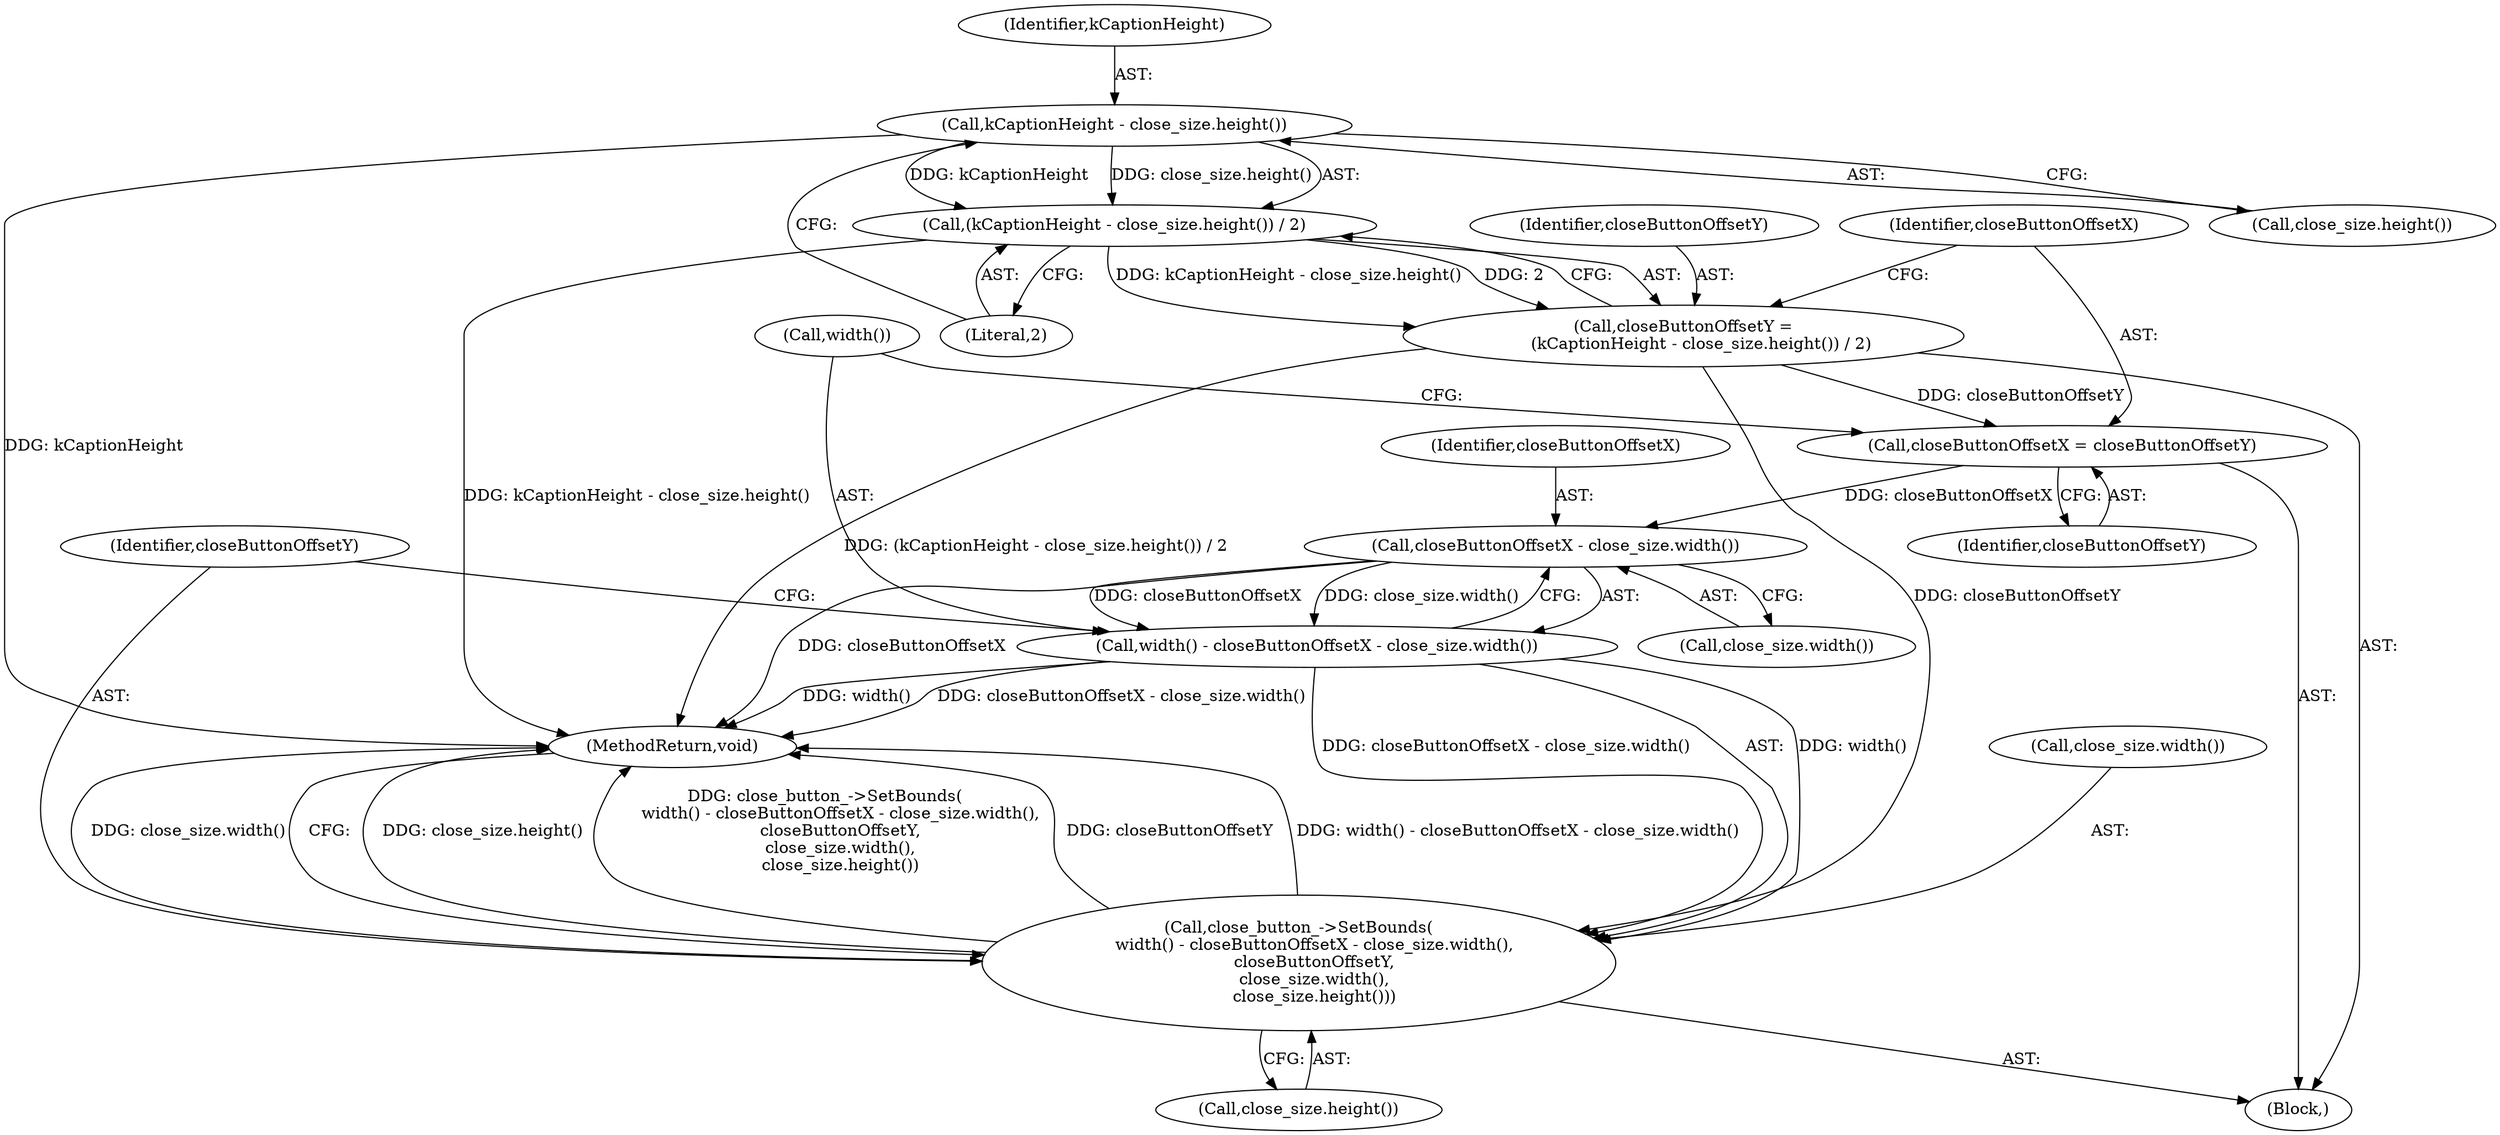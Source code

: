 digraph "0_Chrome_7f8cdab6fda192d15e45a3e9682b1eec427870c5_6@API" {
"1000113" [label="(Call,kCaptionHeight - close_size.height())"];
"1000112" [label="(Call,(kCaptionHeight - close_size.height()) / 2)"];
"1000110" [label="(Call,closeButtonOffsetY =\n       (kCaptionHeight - close_size.height()) / 2)"];
"1000118" [label="(Call,closeButtonOffsetX = closeButtonOffsetY)"];
"1000124" [label="(Call,closeButtonOffsetX - close_size.width())"];
"1000122" [label="(Call,width() - closeButtonOffsetX - close_size.width())"];
"1000121" [label="(Call,close_button_->SetBounds(\n      width() - closeButtonOffsetX - close_size.width(),\n      closeButtonOffsetY,\n      close_size.width(),\n      close_size.height()))"];
"1000130" [label="(MethodReturn,void)"];
"1000113" [label="(Call,kCaptionHeight - close_size.height())"];
"1000123" [label="(Call,width())"];
"1000115" [label="(Call,close_size.height())"];
"1000119" [label="(Identifier,closeButtonOffsetX)"];
"1000122" [label="(Call,width() - closeButtonOffsetX - close_size.width())"];
"1000124" [label="(Call,closeButtonOffsetX - close_size.width())"];
"1000114" [label="(Identifier,kCaptionHeight)"];
"1000126" [label="(Call,close_size.width())"];
"1000116" [label="(Literal,2)"];
"1000127" [label="(Identifier,closeButtonOffsetY)"];
"1000125" [label="(Identifier,closeButtonOffsetX)"];
"1000111" [label="(Identifier,closeButtonOffsetY)"];
"1000128" [label="(Call,close_size.width())"];
"1000112" [label="(Call,(kCaptionHeight - close_size.height()) / 2)"];
"1000101" [label="(Block,)"];
"1000120" [label="(Identifier,closeButtonOffsetY)"];
"1000110" [label="(Call,closeButtonOffsetY =\n       (kCaptionHeight - close_size.height()) / 2)"];
"1000129" [label="(Call,close_size.height())"];
"1000118" [label="(Call,closeButtonOffsetX = closeButtonOffsetY)"];
"1000121" [label="(Call,close_button_->SetBounds(\n      width() - closeButtonOffsetX - close_size.width(),\n      closeButtonOffsetY,\n      close_size.width(),\n      close_size.height()))"];
"1000113" -> "1000112"  [label="AST: "];
"1000113" -> "1000115"  [label="CFG: "];
"1000114" -> "1000113"  [label="AST: "];
"1000115" -> "1000113"  [label="AST: "];
"1000116" -> "1000113"  [label="CFG: "];
"1000113" -> "1000130"  [label="DDG: kCaptionHeight"];
"1000113" -> "1000112"  [label="DDG: kCaptionHeight"];
"1000113" -> "1000112"  [label="DDG: close_size.height()"];
"1000112" -> "1000110"  [label="AST: "];
"1000112" -> "1000116"  [label="CFG: "];
"1000116" -> "1000112"  [label="AST: "];
"1000110" -> "1000112"  [label="CFG: "];
"1000112" -> "1000130"  [label="DDG: kCaptionHeight - close_size.height()"];
"1000112" -> "1000110"  [label="DDG: kCaptionHeight - close_size.height()"];
"1000112" -> "1000110"  [label="DDG: 2"];
"1000110" -> "1000101"  [label="AST: "];
"1000111" -> "1000110"  [label="AST: "];
"1000119" -> "1000110"  [label="CFG: "];
"1000110" -> "1000130"  [label="DDG: (kCaptionHeight - close_size.height()) / 2"];
"1000110" -> "1000118"  [label="DDG: closeButtonOffsetY"];
"1000110" -> "1000121"  [label="DDG: closeButtonOffsetY"];
"1000118" -> "1000101"  [label="AST: "];
"1000118" -> "1000120"  [label="CFG: "];
"1000119" -> "1000118"  [label="AST: "];
"1000120" -> "1000118"  [label="AST: "];
"1000123" -> "1000118"  [label="CFG: "];
"1000118" -> "1000124"  [label="DDG: closeButtonOffsetX"];
"1000124" -> "1000122"  [label="AST: "];
"1000124" -> "1000126"  [label="CFG: "];
"1000125" -> "1000124"  [label="AST: "];
"1000126" -> "1000124"  [label="AST: "];
"1000122" -> "1000124"  [label="CFG: "];
"1000124" -> "1000130"  [label="DDG: closeButtonOffsetX"];
"1000124" -> "1000122"  [label="DDG: closeButtonOffsetX"];
"1000124" -> "1000122"  [label="DDG: close_size.width()"];
"1000122" -> "1000121"  [label="AST: "];
"1000123" -> "1000122"  [label="AST: "];
"1000127" -> "1000122"  [label="CFG: "];
"1000122" -> "1000130"  [label="DDG: width()"];
"1000122" -> "1000130"  [label="DDG: closeButtonOffsetX - close_size.width()"];
"1000122" -> "1000121"  [label="DDG: width()"];
"1000122" -> "1000121"  [label="DDG: closeButtonOffsetX - close_size.width()"];
"1000121" -> "1000101"  [label="AST: "];
"1000121" -> "1000129"  [label="CFG: "];
"1000127" -> "1000121"  [label="AST: "];
"1000128" -> "1000121"  [label="AST: "];
"1000129" -> "1000121"  [label="AST: "];
"1000130" -> "1000121"  [label="CFG: "];
"1000121" -> "1000130"  [label="DDG: close_size.height()"];
"1000121" -> "1000130"  [label="DDG: close_button_->SetBounds(\n      width() - closeButtonOffsetX - close_size.width(),\n      closeButtonOffsetY,\n      close_size.width(),\n      close_size.height())"];
"1000121" -> "1000130"  [label="DDG: closeButtonOffsetY"];
"1000121" -> "1000130"  [label="DDG: width() - closeButtonOffsetX - close_size.width()"];
"1000121" -> "1000130"  [label="DDG: close_size.width()"];
}

